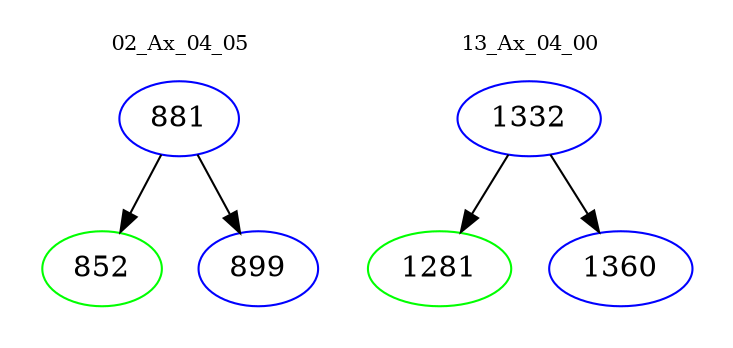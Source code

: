 digraph{
subgraph cluster_0 {
color = white
label = "02_Ax_04_05";
fontsize=10;
T0_881 [label="881", color="blue"]
T0_881 -> T0_852 [color="black"]
T0_852 [label="852", color="green"]
T0_881 -> T0_899 [color="black"]
T0_899 [label="899", color="blue"]
}
subgraph cluster_1 {
color = white
label = "13_Ax_04_00";
fontsize=10;
T1_1332 [label="1332", color="blue"]
T1_1332 -> T1_1281 [color="black"]
T1_1281 [label="1281", color="green"]
T1_1332 -> T1_1360 [color="black"]
T1_1360 [label="1360", color="blue"]
}
}
